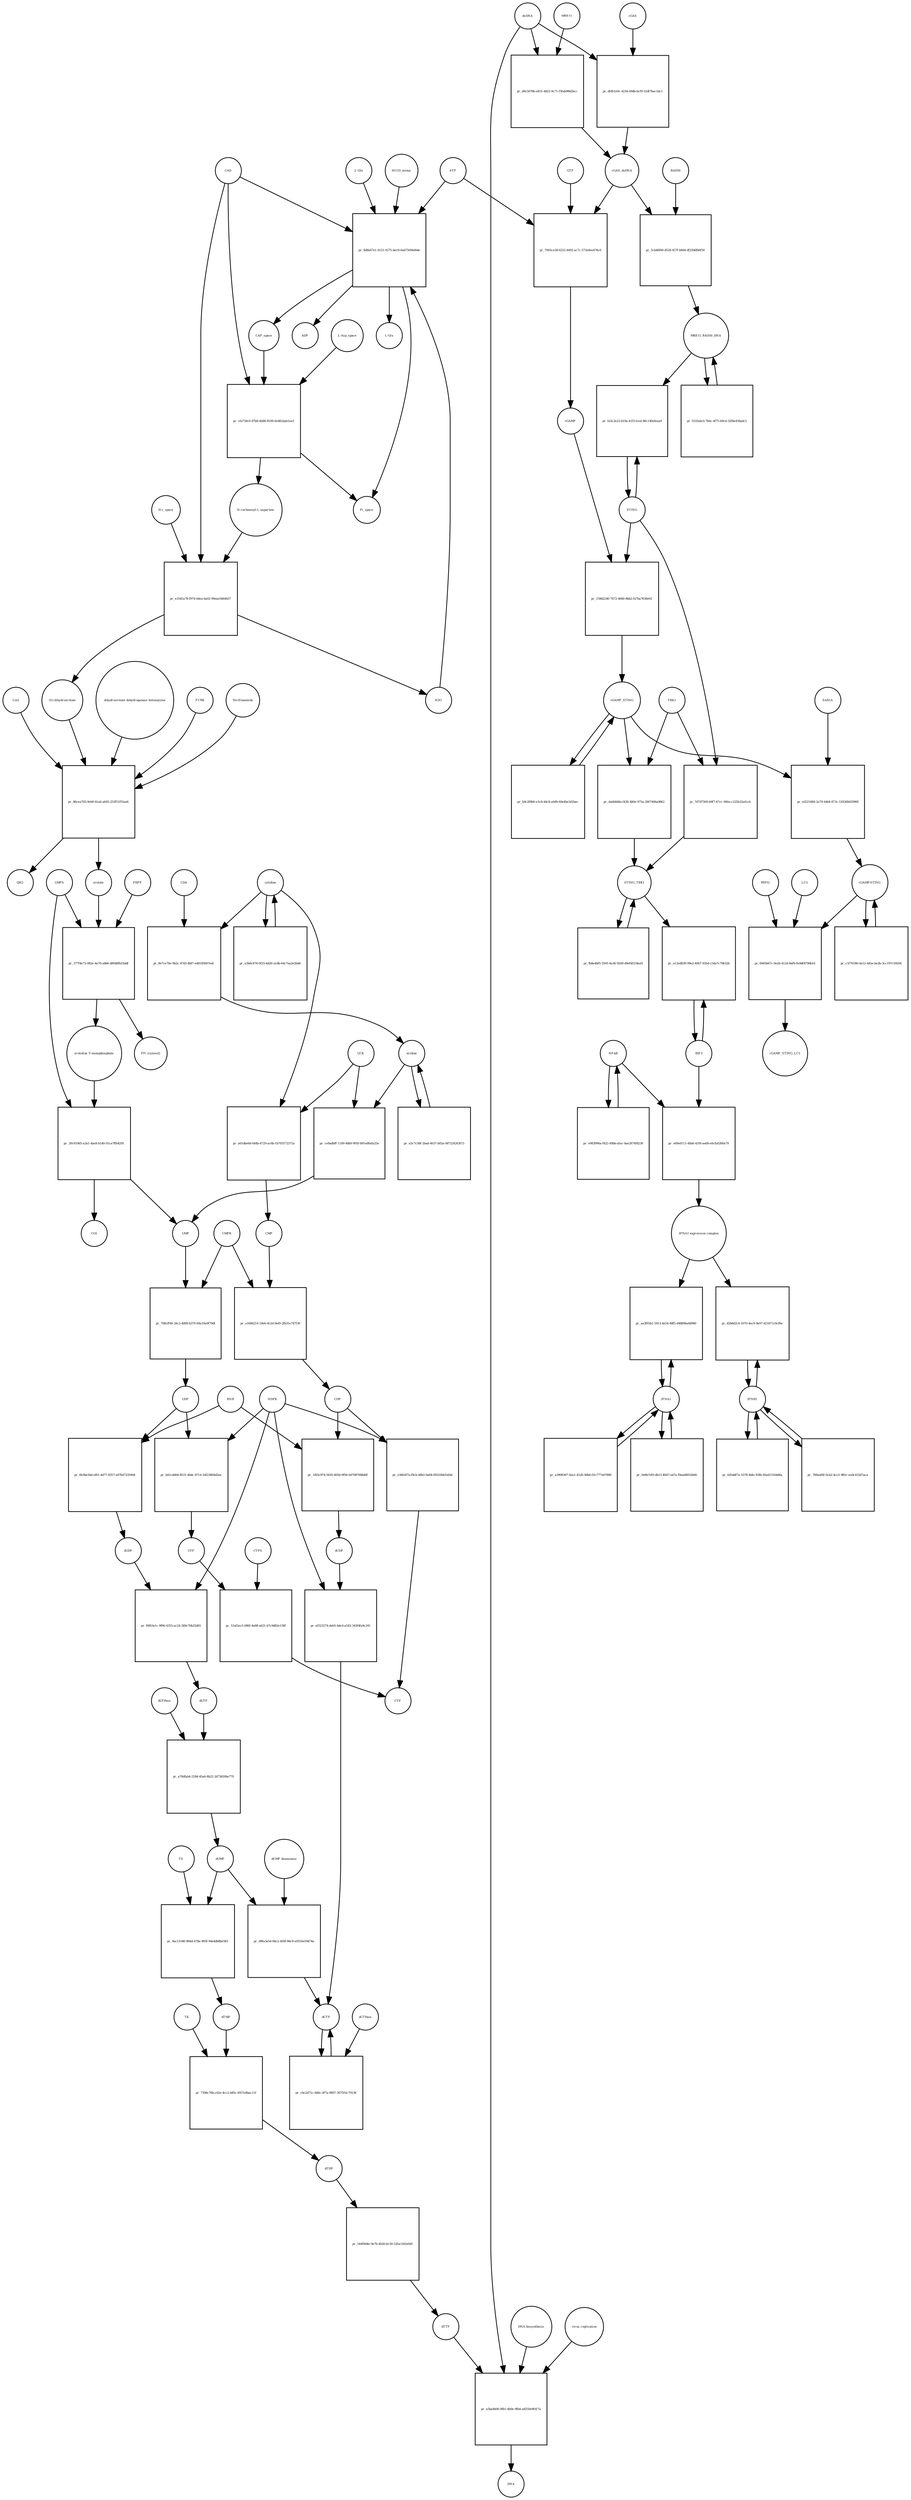 strict digraph  {
"L-Gln" [annotation="", bipartite=0, cls="simple chemical", fontsize=4, label="L-Gln", shape=circle];
"pr_8d8a67e1-6151-4575-bec9-0ab75694d0de" [annotation="", bipartite=1, cls=process, fontsize=4, label="pr_8d8a67e1-6151-4575-bec9-0ab75694d0de", shape=square];
CAP_space [annotation="", bipartite=0, cls="simple chemical", fontsize=4, label=CAP_space, shape=circle];
CAD [annotation="", bipartite=0, cls=macromolecule, fontsize=4, label=CAD, shape=circle];
HCO3_minus [annotation="", bipartite=0, cls="simple chemical", fontsize=4, label=HCO3_minus, shape=circle];
H2O [annotation="", bipartite=0, cls="simple chemical", fontsize=4, label=H2O, shape=circle];
ATP [annotation="", bipartite=0, cls="simple chemical", fontsize=4, label=ATP, shape=circle];
"L-Glu" [annotation="", bipartite=0, cls="simple chemical", fontsize=4, label="L-Glu", shape=circle];
ADP [annotation="", bipartite=0, cls="simple chemical", fontsize=4, label=ADP, shape=circle];
Pi_space [annotation="", bipartite=0, cls="simple chemical", fontsize=4, label=Pi_space, shape=circle];
cytidine [annotation="", bipartite=0, cls="simple chemical", fontsize=4, label=cytidine, shape=circle];
"pr_8e7ce76e-9b2c-47d3-8bf7-e48185607edc" [annotation="", bipartite=1, cls=process, fontsize=4, label="pr_8e7ce76e-9b2c-47d3-8bf7-e48185607edc", shape=square];
uridine [annotation="", bipartite=0, cls="simple chemical", fontsize=4, label=uridine, shape=circle];
CDA [annotation="", bipartite=0, cls=macromolecule, fontsize=4, label=CDA, shape=circle];
"pr_ce8adbff-1189-46b0-905f-b91ed0afa25e" [annotation="", bipartite=1, cls=process, fontsize=4, label="pr_ce8adbff-1189-46b0-905f-b91ed0afa25e", shape=square];
UMP [annotation="", bipartite=0, cls="simple chemical", fontsize=4, label=UMP, shape=circle];
UCK [annotation="", bipartite=0, cls=macromolecule, fontsize=4, label=UCK, shape=circle];
"pr_a61dbe6d-644b-4729-ac6b-1b703572372a" [annotation="", bipartite=1, cls=process, fontsize=4, label="pr_a61dbe6d-644b-4729-ac6b-1b703572372a", shape=square];
CMP [annotation="", bipartite=0, cls="simple chemical", fontsize=4, label=CMP, shape=circle];
"pr_a5c7c58f-2bad-4637-b02a-0d7224263f15" [annotation="", bipartite=1, cls=process, fontsize=4, label="pr_a5c7c58f-2bad-4637-b02a-0d7224263f15", shape=square];
"pr_a3b6c876-0f33-4d20-a1db-64c7aa2e5bdd" [annotation="", bipartite=1, cls=process, fontsize=4, label="pr_a3b6c876-0f33-4d20-a1db-64c7aa2e5bdd", shape=square];
"pr_768cff40-26c2-4809-b376-84a19a9f79df" [annotation="", bipartite=1, cls=process, fontsize=4, label="pr_768cff40-26c2-4809-b376-84a19a9f79df", shape=square];
UDP [annotation="", bipartite=0, cls="simple chemical", fontsize=4, label=UDP, shape=circle];
CMPK [annotation="", bipartite=0, cls=macromolecule, fontsize=4, label=CMPK, shape=circle];
"pr_e1684214-18e6-4c2d-9ef0-2fb31e747f30" [annotation="", bipartite=1, cls=process, fontsize=4, label="pr_e1684214-18e6-4c2d-9ef0-2fb31e747f30", shape=square];
CDP [annotation="", bipartite=0, cls="simple chemical", fontsize=4, label=CDP, shape=circle];
"pr_b41cdd0d-8531-4bdc-8714-54f23804d2ee" [annotation="", bipartite=1, cls=process, fontsize=4, label="pr_b41cdd0d-8531-4bdc-8714-54f23804d2ee", shape=square];
UTP [annotation="", bipartite=0, cls="simple chemical", fontsize=4, label=UTP, shape=circle];
NDPK [annotation="", bipartite=0, cls=macromolecule, fontsize=4, label=NDPK, shape=circle];
"pr_e36fe87a-f9cb-48b3-ba84-69216bb1bf44" [annotation="", bipartite=1, cls=process, fontsize=4, label="pr_e36fe87a-f9cb-48b3-ba84-69216bb1bf44", shape=square];
CTP [annotation="", bipartite=0, cls="simple chemical", fontsize=4, label=CTP, shape=circle];
"pr_51af2ec5-086f-4a88-a621-b7c9d82e138f" [annotation="", bipartite=1, cls=process, fontsize=4, label="pr_51af2ec5-086f-4a88-a621-b7c9d82e138f", shape=square];
CTPS [annotation="", bipartite=0, cls=macromolecule, fontsize=4, label=CTPS, shape=circle];
"pr_6b3be2bd-ef61-4d77-8357-a97647235904" [annotation="", bipartite=1, cls=process, fontsize=4, label="pr_6b3be2bd-ef61-4d77-8357-a97647235904", shape=square];
dUDP [annotation="", bipartite=0, cls="simple chemical", fontsize=4, label=dUDP, shape=circle];
RNR [annotation="", bipartite=0, cls=macromolecule, fontsize=4, label=RNR, shape=circle];
"pr_f6f63a1c-9f96-4355-ac24-389c70b25d65" [annotation="", bipartite=1, cls=process, fontsize=4, label="pr_f6f63a1c-9f96-4355-ac24-389c70b25d65", shape=square];
dUTP [annotation="", bipartite=0, cls="simple chemical", fontsize=4, label=dUTP, shape=circle];
dCDP [annotation="", bipartite=0, cls="simple chemical", fontsize=4, label=dCDP, shape=circle];
"pr_af323274-deb5-4dcd-a545-343f4fa9c241" [annotation="", bipartite=1, cls=process, fontsize=4, label="pr_af323274-deb5-4dcd-a545-343f4fa9c241", shape=square];
dCTP [annotation="", bipartite=0, cls="simple chemical", fontsize=4, label=dCTP, shape=circle];
"pr_1f65c974-5635-405b-9f94-0d7087008d0f" [annotation="", bipartite=1, cls=process, fontsize=4, label="pr_1f65c974-5635-405b-9f94-0d7087008d0f", shape=square];
"pr_a70dfab4-2184-45a6-8b22-2d73659be770" [annotation="", bipartite=1, cls=process, fontsize=4, label="pr_a70dfab4-2184-45a6-8b22-2d73659be770", shape=square];
dUMP [annotation="", bipartite=0, cls="simple chemical", fontsize=4, label=dUMP, shape=circle];
dUTPase [annotation="", bipartite=0, cls=macromolecule, fontsize=4, label=dUTPase, shape=circle];
"pr_cbc2d71c-0d6c-4f7a-9807-367502c79136" [annotation="", bipartite=1, cls=process, fontsize=4, label="pr_cbc2d71c-0d6c-4f7a-9807-367502c79136", shape=square];
dCTPase [annotation="", bipartite=0, cls=macromolecule, fontsize=4, label=dCTPase, shape=circle];
"pr_d9fa3a5d-0bc2-450f-86c9-e0555e59474a" [annotation="", bipartite=1, cls=process, fontsize=4, label="pr_d9fa3a5d-0bc2-450f-86c9-e0555e59474a", shape=square];
"dCMP deaminase" [annotation="", bipartite=0, cls=macromolecule, fontsize=4, label="dCMP deaminase", shape=circle];
"pr_9ac11040-894d-478a-995f-94e4db8be583" [annotation="", bipartite=1, cls=process, fontsize=4, label="pr_9ac11040-894d-478a-995f-94e4db8be583", shape=square];
dTMP [annotation="", bipartite=0, cls="simple chemical", fontsize=4, label=dTMP, shape=circle];
TS [annotation="", bipartite=0, cls=macromolecule, fontsize=4, label=TS, shape=circle];
"pr_7396c76b-c62e-4cc2-b85c-f057e8bac11f" [annotation="", bipartite=1, cls=process, fontsize=4, label="pr_7396c76b-c62e-4cc2-b85c-f057e8bac11f", shape=square];
dTDP [annotation="", bipartite=0, cls="simple chemical", fontsize=4, label=dTDP, shape=circle];
TK [annotation="", bipartite=0, cls=macromolecule, fontsize=4, label=TK, shape=circle];
"pr_544f9d4e-9e7b-4b50-bc50-52fac545e0d5" [annotation="", bipartite=1, cls=process, fontsize=4, label="pr_544f9d4e-9e7b-4b50-bc50-52fac545e0d5", shape=square];
dTTP [annotation="", bipartite=0, cls="simple chemical", fontsize=4, label=dTTP, shape=circle];
dsDNA [annotation="", bipartite=0, cls="simple chemical", fontsize=4, label=dsDNA, shape=circle];
"pr_dfd51e0c-423d-49db-bcf9-51df7bac1dc1" [annotation="", bipartite=1, cls=process, fontsize=4, label="pr_dfd51e0c-423d-49db-bcf9-51df7bac1dc1", shape=square];
cGAS [annotation="", bipartite=0, cls=macromolecule, fontsize=4, label=cGAS, shape=circle];
cGAS_dsDNA [annotation="", bipartite=0, cls=complex, fontsize=4, label=cGAS_dsDNA, shape=circle];
"pr_7065ce38-6232-4492-ac7c-573e0ee476c6" [annotation="", bipartite=1, cls=process, fontsize=4, label="pr_7065ce38-6232-4492-ac7c-573e0ee476c6", shape=square];
GTP [annotation="", bipartite=0, cls="simple chemical", fontsize=4, label=GTP, shape=circle];
cGAMP [annotation="", bipartite=0, cls="simple chemical", fontsize=4, label=cGAMP, shape=circle];
"pr_158d2240-7472-4660-8bb2-fa7ba7638e02" [annotation="", bipartite=1, cls=process, fontsize=4, label="pr_158d2240-7472-4660-8bb2-fa7ba7638e02", shape=square];
STING [annotation="", bipartite=0, cls="macromolecule multimer", fontsize=4, label=STING, shape=circle];
cGAMP_STING [annotation="", bipartite=0, cls=complex, fontsize=4, label=cGAMP_STING, shape=circle];
TBK1 [annotation="", bipartite=0, cls=macromolecule, fontsize=4, label=TBK1, shape=circle];
"pr_da6b8d4a-f430-480e-975a-2907406a9862" [annotation="", bipartite=1, cls=process, fontsize=4, label="pr_da6b8d4a-f430-480e-975a-2907406a9862", shape=square];
STING_TBK1 [annotation="", bipartite=0, cls=complex, fontsize=4, label=STING_TBK1, shape=circle];
"pr_b9c2f866-e3c6-44c8-a0d9-60e4be3d1bac" [annotation="", bipartite=1, cls=process, fontsize=4, label="pr_b9c2f866-e3c6-44c8-a0d9-60e4be3d1bac", shape=square];
"pr_fb8e4bf5-5505-4a36-9200-d9ef4f234ed3" [annotation="", bipartite=1, cls=process, fontsize=4, label="pr_fb8e4bf5-5505-4a36-9200-d9ef4f234ed3", shape=square];
"NF-kB" [annotation="", bipartite=0, cls=complex, fontsize=4, label="NF-kB", shape=circle];
"pr_e983996a-f422-49bb-afac-4ae2674f8236" [annotation="", bipartite=1, cls=process, fontsize=4, label="pr_e983996a-f422-49bb-afac-4ae2674f8236", shape=square];
IFNA1 [annotation="", bipartite=0, cls="nucleic acid feature", fontsize=4, label=IFNA1, shape=circle];
"pr_0e8b7ef0-db13-40d7-a47a-f9aa08052b66" [annotation="", bipartite=1, cls=process, fontsize=4, label="pr_0e8b7ef0-db13-40d7-a47a-f9aa08052b66", shape=square];
IFNB1 [annotation="", bipartite=0, cls="nucleic acid feature", fontsize=4, label=IFNB1, shape=circle];
"pr_788aaf6f-0cb2-4cc5-985c-ea9c432d7aca" [annotation="", bipartite=1, cls=process, fontsize=4, label="pr_788aaf6f-0cb2-4cc5-985c-ea9c432d7aca", shape=square];
"pr_a3908367-42a1-41d5-9db0-01c777a07889" [annotation="", bipartite=1, cls=process, fontsize=4, label="pr_a3908367-42a1-41d5-9db0-01c777a07889", shape=square];
"pr_645ddf7a-5378-4bfe-93fb-92ed13164d6a" [annotation="", bipartite=1, cls=process, fontsize=4, label="pr_645ddf7a-5378-4bfe-93fb-92ed13164d6a", shape=square];
"pr_d2b8d2c4-1070-4ec9-9e97-d21871c0cf6e" [annotation="", bipartite=1, cls=process, fontsize=4, label="pr_d2b8d2c4-1070-4ec9-9e97-d21871c0cf6e", shape=square];
"IFNA1 expression complex" [annotation="", bipartite=0, cls=complex, fontsize=4, label="IFNA1 expression complex", shape=circle];
"cGAMP-STING" [annotation="", bipartite=0, cls=complex, fontsize=4, label="cGAMP-STING", shape=circle];
"pr_c1f76186-4a12-445e-be2b-3cc197c59204" [annotation="", bipartite=1, cls=process, fontsize=4, label="pr_c1f76186-4a12-445e-be2b-3cc197c59204", shape=square];
"pr_d0c5676b-e831-4822-9c71-f3fab9862bcc" [annotation="", bipartite=1, cls=process, fontsize=4, label="pr_d0c5676b-e831-4822-9c71-f3fab9862bcc", shape=square];
MRE11 [annotation="", bipartite=0, cls="macromolecule multimer", fontsize=4, label=MRE11, shape=circle];
RAD50 [annotation="", bipartite=0, cls="macromolecule multimer", fontsize=4, label=RAD50, shape=circle];
"pr_5cb46f60-d528-457f-b8d4-df25b6fb0f50" [annotation="", bipartite=1, cls=process, fontsize=4, label="pr_5cb46f60-d528-457f-b8d4-df25b6fb0f50", shape=square];
MRE11_RAD50_DNA [annotation="", bipartite=0, cls=complex, fontsize=4, label=MRE11_RAD50_DNA, shape=circle];
IRF3 [annotation="", bipartite=0, cls="macromolecule multimer", fontsize=4, label=IRF3, shape=circle];
"pr_a12ed839-99e2-40b7-935d-c54a7c70b32b" [annotation="", bipartite=1, cls=process, fontsize=4, label="pr_a12ed839-99e2-40b7-935d-c54a7c70b32b", shape=square];
"pr_e0221684-2e79-4464-873c-51836b020900" [annotation="", bipartite=1, cls=process, fontsize=4, label="pr_e0221684-2e79-4464-873c-51836b020900", shape=square];
SAR1A [annotation="", bipartite=0, cls=macromolecule, fontsize=4, label=SAR1A, shape=circle];
"pr_6065b67c-0e2b-412d-8af6-0e9df4790b1d" [annotation="", bipartite=1, cls=process, fontsize=4, label="pr_6065b67c-0e2b-412d-8af6-0e9df4790b1d", shape=square];
LC3 [annotation="", bipartite=0, cls=macromolecule, fontsize=4, label=LC3, shape=circle];
cGAMP_STING_LC3 [annotation="", bipartite=0, cls=complex, fontsize=4, label=cGAMP_STING_LC3, shape=circle];
WIPI2 [annotation="", bipartite=0, cls=macromolecule, fontsize=4, label=WIPI2, shape=circle];
"pr_fa5c3e23-b19a-41f3-b1af-86c140efeaa9" [annotation="", bipartite=1, cls=process, fontsize=4, label="pr_fa5c3e23-b19a-41f3-b1af-86c140efeaa9", shape=square];
"pr_7d7d7569-b9f7-47cc-946a-c225b32a41cb" [annotation="", bipartite=1, cls=process, fontsize=4, label="pr_7d7d7569-b9f7-47cc-946a-c225b32a41cb", shape=square];
"pr_031fabc0-7b0c-4f75-b9cd-32fbe456adc5" [annotation="", bipartite=1, cls=process, fontsize=4, label="pr_031fabc0-7b0c-4f75-b9cd-32fbe456adc5", shape=square];
"pr_cfa758c6-87b8-4b88-8109-0e482dab1ee3" [annotation="", bipartite=1, cls=process, fontsize=4, label="pr_cfa758c6-87b8-4b88-8109-0e482dab1ee3", shape=square];
"N-carbamoyl-L-aspartate" [annotation="", bipartite=0, cls="simple chemical", fontsize=4, label="N-carbamoyl-L-aspartate", shape=circle];
"L-Asp_space" [annotation="", bipartite=0, cls="simple chemical", fontsize=4, label="L-Asp_space", shape=circle];
"pr_e3341a78-f974-44ea-ba02-99eae5664b57" [annotation="", bipartite=1, cls=process, fontsize=4, label="pr_e3341a78-f974-44ea-ba02-99eae5664b57", shape=square];
"(S)-dihydroorotate" [annotation="", bipartite=0, cls="simple chemical", fontsize=4, label="(S)-dihydroorotate", shape=circle];
"H+_space" [annotation="", bipartite=0, cls="simple chemical", fontsize=4, label="H+_space", shape=circle];
"pr_86cea765-9eb9-41ab-ab93-253f51f55ae6" [annotation="", bipartite=1, cls=process, fontsize=4, label="pr_86cea765-9eb9-41ab-ab93-253f51f55ae6", shape=square];
orotate [annotation="", bipartite=0, cls="simple chemical", fontsize=4, label=orotate, shape=circle];
"dihydroorotate dehydrogenase holoenzyme" [annotation="", bipartite=0, cls="simple chemical", fontsize=4, label="dihydroorotate dehydrogenase holoenzyme", shape=circle];
P1788 [annotation="", bipartite=0, cls="simple chemical", fontsize=4, label=P1788, shape=circle];
Teriflunomide [annotation="", bipartite=0, cls="simple chemical", fontsize=4, label=Teriflunomide, shape=circle];
CoQ [annotation="", bipartite=0, cls="simple chemical", fontsize=4, label=CoQ, shape=circle];
QH2 [annotation="", bipartite=0, cls="simple chemical", fontsize=4, label=QH2, shape=circle];
"pr_377f4e72-082e-4a70-a8b6-d8048fb33ddf" [annotation="", bipartite=1, cls=process, fontsize=4, label="pr_377f4e72-082e-4a70-a8b6-d8048fb33ddf", shape=square];
"orotidine 5'-monophosphate" [annotation="", bipartite=0, cls="simple chemical", fontsize=4, label="orotidine 5'-monophosphate", shape=circle];
UMPS [annotation="", bipartite=0, cls="macromolecule multimer", fontsize=4, label=UMPS, shape=circle];
PRPP [annotation="", bipartite=0, cls="simple chemical", fontsize=4, label=PRPP, shape=circle];
"PPi [cytosol]" [annotation="", bipartite=0, cls="simple chemical", fontsize=4, label="PPi [cytosol]", shape=circle];
"pr_20c619d5-a3a1-4ae8-b140-01ca7ffb4291" [annotation="", bipartite=1, cls=process, fontsize=4, label="pr_20c619d5-a3a1-4ae8-b140-01ca7ffb4291", shape=square];
CO2 [annotation="", bipartite=0, cls="simple chemical", fontsize=4, label=CO2, shape=circle];
"pr_a5ba4b06-9fb1-4b0e-9fb4-a8250e9fd17a" [annotation="", bipartite=1, cls=process, fontsize=4, label="pr_a5ba4b06-9fb1-4b0e-9fb4-a8250e9fd17a", shape=square];
DNA [annotation="", bipartite=0, cls="nucleic acid feature", fontsize=4, label=DNA, shape=circle];
"DNA biosynthesis" [annotation="urn_miriam_obo.go_GO%3A0071897", bipartite=0, cls=phenotype, fontsize=4, label="DNA biosynthesis", shape=circle];
"virus replication" [annotation="", bipartite=0, cls=phenotype, fontsize=4, label="virus replication", shape=circle];
"pr_aa3f65b1-5913-4a54-88f5-d4889ba4d960" [annotation="", bipartite=1, cls=process, fontsize=4, label="pr_aa3f65b1-5913-4a54-88f5-d4889ba4d960", shape=square];
"pr_e69e0111-48a6-41f8-ae68-e0cfa0260a79" [annotation="", bipartite=1, cls=process, fontsize=4, label="pr_e69e0111-48a6-41f8-ae68-e0cfa0260a79", shape=square];
"L-Gln" -> "pr_8d8a67e1-6151-4575-bec9-0ab75694d0de"  [annotation="", interaction_type=consumption];
"pr_8d8a67e1-6151-4575-bec9-0ab75694d0de" -> CAP_space  [annotation="", interaction_type=production];
"pr_8d8a67e1-6151-4575-bec9-0ab75694d0de" -> "L-Glu"  [annotation="", interaction_type=production];
"pr_8d8a67e1-6151-4575-bec9-0ab75694d0de" -> ADP  [annotation="", interaction_type=production];
"pr_8d8a67e1-6151-4575-bec9-0ab75694d0de" -> Pi_space  [annotation="", interaction_type=production];
CAP_space -> "pr_cfa758c6-87b8-4b88-8109-0e482dab1ee3"  [annotation="", interaction_type=consumption];
CAD -> "pr_8d8a67e1-6151-4575-bec9-0ab75694d0de"  [annotation=urn_miriam_reactome_REACT_1698, interaction_type=catalysis];
CAD -> "pr_cfa758c6-87b8-4b88-8109-0e482dab1ee3"  [annotation=urn_miriam_reactome_REACT_1698, interaction_type=catalysis];
CAD -> "pr_e3341a78-f974-44ea-ba02-99eae5664b57"  [annotation=urn_miriam_reactome_REACT_1698, interaction_type=catalysis];
HCO3_minus -> "pr_8d8a67e1-6151-4575-bec9-0ab75694d0de"  [annotation="", interaction_type=consumption];
H2O -> "pr_8d8a67e1-6151-4575-bec9-0ab75694d0de"  [annotation="", interaction_type=consumption];
ATP -> "pr_8d8a67e1-6151-4575-bec9-0ab75694d0de"  [annotation="", interaction_type=consumption];
ATP -> "pr_7065ce38-6232-4492-ac7c-573e0ee476c6"  [annotation="", interaction_type=consumption];
cytidine -> "pr_8e7ce76e-9b2c-47d3-8bf7-e48185607edc"  [annotation="", interaction_type=consumption];
cytidine -> "pr_a61dbe6d-644b-4729-ac6b-1b703572372a"  [annotation="", interaction_type=consumption];
cytidine -> "pr_a3b6c876-0f33-4d20-a1db-64c7aa2e5bdd"  [annotation="", interaction_type=consumption];
"pr_8e7ce76e-9b2c-47d3-8bf7-e48185607edc" -> uridine  [annotation="", interaction_type=production];
uridine -> "pr_ce8adbff-1189-46b0-905f-b91ed0afa25e"  [annotation="", interaction_type=consumption];
uridine -> "pr_a5c7c58f-2bad-4637-b02a-0d7224263f15"  [annotation="", interaction_type=consumption];
CDA -> "pr_8e7ce76e-9b2c-47d3-8bf7-e48185607edc"  [annotation="", interaction_type=catalysis];
"pr_ce8adbff-1189-46b0-905f-b91ed0afa25e" -> UMP  [annotation="", interaction_type=production];
UMP -> "pr_768cff40-26c2-4809-b376-84a19a9f79df"  [annotation="", interaction_type=consumption];
UCK -> "pr_ce8adbff-1189-46b0-905f-b91ed0afa25e"  [annotation="", interaction_type=catalysis];
UCK -> "pr_a61dbe6d-644b-4729-ac6b-1b703572372a"  [annotation="", interaction_type=catalysis];
"pr_a61dbe6d-644b-4729-ac6b-1b703572372a" -> CMP  [annotation="", interaction_type=production];
CMP -> "pr_e1684214-18e6-4c2d-9ef0-2fb31e747f30"  [annotation="", interaction_type=consumption];
"pr_a5c7c58f-2bad-4637-b02a-0d7224263f15" -> uridine  [annotation="", interaction_type=production];
"pr_a3b6c876-0f33-4d20-a1db-64c7aa2e5bdd" -> cytidine  [annotation="", interaction_type=production];
"pr_768cff40-26c2-4809-b376-84a19a9f79df" -> UDP  [annotation="", interaction_type=production];
UDP -> "pr_b41cdd0d-8531-4bdc-8714-54f23804d2ee"  [annotation="", interaction_type=consumption];
UDP -> "pr_6b3be2bd-ef61-4d77-8357-a97647235904"  [annotation="", interaction_type=consumption];
CMPK -> "pr_768cff40-26c2-4809-b376-84a19a9f79df"  [annotation="", interaction_type=catalysis];
CMPK -> "pr_e1684214-18e6-4c2d-9ef0-2fb31e747f30"  [annotation="", interaction_type=catalysis];
"pr_e1684214-18e6-4c2d-9ef0-2fb31e747f30" -> CDP  [annotation="", interaction_type=production];
CDP -> "pr_e36fe87a-f9cb-48b3-ba84-69216bb1bf44"  [annotation="", interaction_type=consumption];
CDP -> "pr_1f65c974-5635-405b-9f94-0d7087008d0f"  [annotation="", interaction_type=consumption];
"pr_b41cdd0d-8531-4bdc-8714-54f23804d2ee" -> UTP  [annotation="", interaction_type=production];
UTP -> "pr_51af2ec5-086f-4a88-a621-b7c9d82e138f"  [annotation="", interaction_type=consumption];
NDPK -> "pr_b41cdd0d-8531-4bdc-8714-54f23804d2ee"  [annotation="", interaction_type=catalysis];
NDPK -> "pr_e36fe87a-f9cb-48b3-ba84-69216bb1bf44"  [annotation="", interaction_type=catalysis];
NDPK -> "pr_f6f63a1c-9f96-4355-ac24-389c70b25d65"  [annotation="", interaction_type=catalysis];
NDPK -> "pr_af323274-deb5-4dcd-a545-343f4fa9c241"  [annotation="", interaction_type=catalysis];
"pr_e36fe87a-f9cb-48b3-ba84-69216bb1bf44" -> CTP  [annotation="", interaction_type=production];
"pr_51af2ec5-086f-4a88-a621-b7c9d82e138f" -> CTP  [annotation="", interaction_type=production];
CTPS -> "pr_51af2ec5-086f-4a88-a621-b7c9d82e138f"  [annotation="", interaction_type=catalysis];
"pr_6b3be2bd-ef61-4d77-8357-a97647235904" -> dUDP  [annotation="", interaction_type=production];
dUDP -> "pr_f6f63a1c-9f96-4355-ac24-389c70b25d65"  [annotation="", interaction_type=consumption];
RNR -> "pr_6b3be2bd-ef61-4d77-8357-a97647235904"  [annotation="", interaction_type=catalysis];
RNR -> "pr_1f65c974-5635-405b-9f94-0d7087008d0f"  [annotation="", interaction_type=catalysis];
"pr_f6f63a1c-9f96-4355-ac24-389c70b25d65" -> dUTP  [annotation="", interaction_type=production];
dUTP -> "pr_a70dfab4-2184-45a6-8b22-2d73659be770"  [annotation="", interaction_type=consumption];
dCDP -> "pr_af323274-deb5-4dcd-a545-343f4fa9c241"  [annotation="", interaction_type=consumption];
"pr_af323274-deb5-4dcd-a545-343f4fa9c241" -> dCTP  [annotation="", interaction_type=production];
dCTP -> "pr_cbc2d71c-0d6c-4f7a-9807-367502c79136"  [annotation="", interaction_type=consumption];
"pr_1f65c974-5635-405b-9f94-0d7087008d0f" -> dCDP  [annotation="", interaction_type=production];
"pr_a70dfab4-2184-45a6-8b22-2d73659be770" -> dUMP  [annotation="", interaction_type=production];
dUMP -> "pr_d9fa3a5d-0bc2-450f-86c9-e0555e59474a"  [annotation="", interaction_type=consumption];
dUMP -> "pr_9ac11040-894d-478a-995f-94e4db8be583"  [annotation="", interaction_type=consumption];
dUTPase -> "pr_a70dfab4-2184-45a6-8b22-2d73659be770"  [annotation="", interaction_type=catalysis];
"pr_cbc2d71c-0d6c-4f7a-9807-367502c79136" -> dCTP  [annotation="", interaction_type=production];
dCTPase -> "pr_cbc2d71c-0d6c-4f7a-9807-367502c79136"  [annotation="", interaction_type=catalysis];
"pr_d9fa3a5d-0bc2-450f-86c9-e0555e59474a" -> dCTP  [annotation="", interaction_type=production];
"dCMP deaminase" -> "pr_d9fa3a5d-0bc2-450f-86c9-e0555e59474a"  [annotation="", interaction_type=catalysis];
"pr_9ac11040-894d-478a-995f-94e4db8be583" -> dTMP  [annotation="", interaction_type=production];
dTMP -> "pr_7396c76b-c62e-4cc2-b85c-f057e8bac11f"  [annotation="", interaction_type=consumption];
TS -> "pr_9ac11040-894d-478a-995f-94e4db8be583"  [annotation="", interaction_type=catalysis];
"pr_7396c76b-c62e-4cc2-b85c-f057e8bac11f" -> dTDP  [annotation="", interaction_type=production];
dTDP -> "pr_544f9d4e-9e7b-4b50-bc50-52fac545e0d5"  [annotation="", interaction_type=consumption];
TK -> "pr_7396c76b-c62e-4cc2-b85c-f057e8bac11f"  [annotation="", interaction_type=catalysis];
"pr_544f9d4e-9e7b-4b50-bc50-52fac545e0d5" -> dTTP  [annotation="", interaction_type=production];
dTTP -> "pr_a5ba4b06-9fb1-4b0e-9fb4-a8250e9fd17a"  [annotation="", interaction_type=consumption];
dsDNA -> "pr_dfd51e0c-423d-49db-bcf9-51df7bac1dc1"  [annotation="", interaction_type=consumption];
dsDNA -> "pr_d0c5676b-e831-4822-9c71-f3fab9862bcc"  [annotation="", interaction_type=consumption];
dsDNA -> "pr_a5ba4b06-9fb1-4b0e-9fb4-a8250e9fd17a"  [annotation="", interaction_type=consumption];
"pr_dfd51e0c-423d-49db-bcf9-51df7bac1dc1" -> cGAS_dsDNA  [annotation="", interaction_type=production];
cGAS -> "pr_dfd51e0c-423d-49db-bcf9-51df7bac1dc1"  [annotation="", interaction_type=consumption];
cGAS_dsDNA -> "pr_7065ce38-6232-4492-ac7c-573e0ee476c6"  [annotation="", interaction_type=catalysis];
cGAS_dsDNA -> "pr_5cb46f60-d528-457f-b8d4-df25b6fb0f50"  [annotation="", interaction_type=consumption];
"pr_7065ce38-6232-4492-ac7c-573e0ee476c6" -> cGAMP  [annotation="", interaction_type=production];
GTP -> "pr_7065ce38-6232-4492-ac7c-573e0ee476c6"  [annotation="", interaction_type=consumption];
cGAMP -> "pr_158d2240-7472-4660-8bb2-fa7ba7638e02"  [annotation="", interaction_type=consumption];
"pr_158d2240-7472-4660-8bb2-fa7ba7638e02" -> cGAMP_STING  [annotation="", interaction_type=production];
STING -> "pr_158d2240-7472-4660-8bb2-fa7ba7638e02"  [annotation="", interaction_type=consumption];
STING -> "pr_fa5c3e23-b19a-41f3-b1af-86c140efeaa9"  [annotation="", interaction_type=consumption];
STING -> "pr_7d7d7569-b9f7-47cc-946a-c225b32a41cb"  [annotation="", interaction_type=consumption];
cGAMP_STING -> "pr_da6b8d4a-f430-480e-975a-2907406a9862"  [annotation="", interaction_type=consumption];
cGAMP_STING -> "pr_b9c2f866-e3c6-44c8-a0d9-60e4be3d1bac"  [annotation="", interaction_type=consumption];
cGAMP_STING -> "pr_e0221684-2e79-4464-873c-51836b020900"  [annotation="", interaction_type=consumption];
TBK1 -> "pr_da6b8d4a-f430-480e-975a-2907406a9862"  [annotation="", interaction_type=consumption];
TBK1 -> "pr_7d7d7569-b9f7-47cc-946a-c225b32a41cb"  [annotation="", interaction_type=consumption];
"pr_da6b8d4a-f430-480e-975a-2907406a9862" -> STING_TBK1  [annotation="", interaction_type=production];
STING_TBK1 -> "pr_fb8e4bf5-5505-4a36-9200-d9ef4f234ed3"  [annotation="", interaction_type=consumption];
STING_TBK1 -> "pr_a12ed839-99e2-40b7-935d-c54a7c70b32b"  [annotation="", interaction_type=catalysis];
"pr_b9c2f866-e3c6-44c8-a0d9-60e4be3d1bac" -> cGAMP_STING  [annotation="", interaction_type=production];
"pr_fb8e4bf5-5505-4a36-9200-d9ef4f234ed3" -> STING_TBK1  [annotation="", interaction_type=production];
"NF-kB" -> "pr_e983996a-f422-49bb-afac-4ae2674f8236"  [annotation="", interaction_type=consumption];
"NF-kB" -> "pr_e69e0111-48a6-41f8-ae68-e0cfa0260a79"  [annotation="", interaction_type=consumption];
"pr_e983996a-f422-49bb-afac-4ae2674f8236" -> "NF-kB"  [annotation="", interaction_type=production];
IFNA1 -> "pr_0e8b7ef0-db13-40d7-a47a-f9aa08052b66"  [annotation="", interaction_type=consumption];
IFNA1 -> "pr_a3908367-42a1-41d5-9db0-01c777a07889"  [annotation="", interaction_type=consumption];
IFNA1 -> "pr_aa3f65b1-5913-4a54-88f5-d4889ba4d960"  [annotation="", interaction_type=consumption];
"pr_0e8b7ef0-db13-40d7-a47a-f9aa08052b66" -> IFNA1  [annotation="", interaction_type=production];
IFNB1 -> "pr_788aaf6f-0cb2-4cc5-985c-ea9c432d7aca"  [annotation="", interaction_type=consumption];
IFNB1 -> "pr_645ddf7a-5378-4bfe-93fb-92ed13164d6a"  [annotation="", interaction_type=consumption];
IFNB1 -> "pr_d2b8d2c4-1070-4ec9-9e97-d21871c0cf6e"  [annotation="", interaction_type=consumption];
"pr_788aaf6f-0cb2-4cc5-985c-ea9c432d7aca" -> IFNB1  [annotation="", interaction_type=production];
"pr_a3908367-42a1-41d5-9db0-01c777a07889" -> IFNA1  [annotation="", interaction_type=production];
"pr_645ddf7a-5378-4bfe-93fb-92ed13164d6a" -> IFNB1  [annotation="", interaction_type=production];
"pr_d2b8d2c4-1070-4ec9-9e97-d21871c0cf6e" -> IFNB1  [annotation="", interaction_type=production];
"IFNA1 expression complex" -> "pr_d2b8d2c4-1070-4ec9-9e97-d21871c0cf6e"  [annotation="", interaction_type=stimulation];
"IFNA1 expression complex" -> "pr_aa3f65b1-5913-4a54-88f5-d4889ba4d960"  [annotation="", interaction_type=stimulation];
"cGAMP-STING" -> "pr_c1f76186-4a12-445e-be2b-3cc197c59204"  [annotation="", interaction_type=consumption];
"cGAMP-STING" -> "pr_6065b67c-0e2b-412d-8af6-0e9df4790b1d"  [annotation="", interaction_type=consumption];
"pr_c1f76186-4a12-445e-be2b-3cc197c59204" -> "cGAMP-STING"  [annotation="", interaction_type=production];
"pr_d0c5676b-e831-4822-9c71-f3fab9862bcc" -> cGAS_dsDNA  [annotation="", interaction_type=production];
MRE11 -> "pr_d0c5676b-e831-4822-9c71-f3fab9862bcc"  [annotation="", interaction_type=consumption];
RAD50 -> "pr_5cb46f60-d528-457f-b8d4-df25b6fb0f50"  [annotation="", interaction_type=consumption];
"pr_5cb46f60-d528-457f-b8d4-df25b6fb0f50" -> MRE11_RAD50_DNA  [annotation="", interaction_type=production];
MRE11_RAD50_DNA -> "pr_fa5c3e23-b19a-41f3-b1af-86c140efeaa9"  [annotation="", interaction_type=catalysis];
MRE11_RAD50_DNA -> "pr_031fabc0-7b0c-4f75-b9cd-32fbe456adc5"  [annotation="", interaction_type=consumption];
IRF3 -> "pr_a12ed839-99e2-40b7-935d-c54a7c70b32b"  [annotation="", interaction_type=consumption];
IRF3 -> "pr_e69e0111-48a6-41f8-ae68-e0cfa0260a79"  [annotation="", interaction_type=consumption];
"pr_a12ed839-99e2-40b7-935d-c54a7c70b32b" -> IRF3  [annotation="", interaction_type=production];
"pr_e0221684-2e79-4464-873c-51836b020900" -> "cGAMP-STING"  [annotation="", interaction_type=production];
SAR1A -> "pr_e0221684-2e79-4464-873c-51836b020900"  [annotation="", interaction_type=catalysis];
"pr_6065b67c-0e2b-412d-8af6-0e9df4790b1d" -> cGAMP_STING_LC3  [annotation="", interaction_type=production];
LC3 -> "pr_6065b67c-0e2b-412d-8af6-0e9df4790b1d"  [annotation="", interaction_type=consumption];
WIPI2 -> "pr_6065b67c-0e2b-412d-8af6-0e9df4790b1d"  [annotation="", interaction_type=catalysis];
"pr_fa5c3e23-b19a-41f3-b1af-86c140efeaa9" -> STING  [annotation="", interaction_type=production];
"pr_7d7d7569-b9f7-47cc-946a-c225b32a41cb" -> STING_TBK1  [annotation="", interaction_type=production];
"pr_031fabc0-7b0c-4f75-b9cd-32fbe456adc5" -> MRE11_RAD50_DNA  [annotation="", interaction_type=production];
"pr_cfa758c6-87b8-4b88-8109-0e482dab1ee3" -> "N-carbamoyl-L-aspartate"  [annotation="", interaction_type=production];
"pr_cfa758c6-87b8-4b88-8109-0e482dab1ee3" -> Pi_space  [annotation="", interaction_type=production];
"N-carbamoyl-L-aspartate" -> "pr_e3341a78-f974-44ea-ba02-99eae5664b57"  [annotation="", interaction_type=consumption];
"L-Asp_space" -> "pr_cfa758c6-87b8-4b88-8109-0e482dab1ee3"  [annotation="", interaction_type=consumption];
"pr_e3341a78-f974-44ea-ba02-99eae5664b57" -> "(S)-dihydroorotate"  [annotation="", interaction_type=production];
"pr_e3341a78-f974-44ea-ba02-99eae5664b57" -> H2O  [annotation="", interaction_type=production];
"(S)-dihydroorotate" -> "pr_86cea765-9eb9-41ab-ab93-253f51f55ae6"  [annotation="", interaction_type=consumption];
"H+_space" -> "pr_e3341a78-f974-44ea-ba02-99eae5664b57"  [annotation="", interaction_type=consumption];
"pr_86cea765-9eb9-41ab-ab93-253f51f55ae6" -> orotate  [annotation="", interaction_type=production];
"pr_86cea765-9eb9-41ab-ab93-253f51f55ae6" -> QH2  [annotation="", interaction_type=production];
orotate -> "pr_377f4e72-082e-4a70-a8b6-d8048fb33ddf"  [annotation="", interaction_type=consumption];
"dihydroorotate dehydrogenase holoenzyme" -> "pr_86cea765-9eb9-41ab-ab93-253f51f55ae6"  [annotation=urn_miriam_reactome_REACT_1698, interaction_type=catalysis];
P1788 -> "pr_86cea765-9eb9-41ab-ab93-253f51f55ae6"  [annotation=urn_miriam_reactome_REACT_1698, interaction_type=inhibition];
Teriflunomide -> "pr_86cea765-9eb9-41ab-ab93-253f51f55ae6"  [annotation=urn_miriam_reactome_REACT_1698, interaction_type=inhibition];
CoQ -> "pr_86cea765-9eb9-41ab-ab93-253f51f55ae6"  [annotation="", interaction_type=consumption];
"pr_377f4e72-082e-4a70-a8b6-d8048fb33ddf" -> "orotidine 5'-monophosphate"  [annotation="", interaction_type=production];
"pr_377f4e72-082e-4a70-a8b6-d8048fb33ddf" -> "PPi [cytosol]"  [annotation="", interaction_type=production];
"orotidine 5'-monophosphate" -> "pr_20c619d5-a3a1-4ae8-b140-01ca7ffb4291"  [annotation="", interaction_type=consumption];
UMPS -> "pr_377f4e72-082e-4a70-a8b6-d8048fb33ddf"  [annotation=urn_miriam_reactome_REACT_1698, interaction_type=catalysis];
UMPS -> "pr_20c619d5-a3a1-4ae8-b140-01ca7ffb4291"  [annotation=urn_miriam_reactome_REACT_1698, interaction_type=catalysis];
PRPP -> "pr_377f4e72-082e-4a70-a8b6-d8048fb33ddf"  [annotation="", interaction_type=consumption];
"pr_20c619d5-a3a1-4ae8-b140-01ca7ffb4291" -> UMP  [annotation="", interaction_type=production];
"pr_20c619d5-a3a1-4ae8-b140-01ca7ffb4291" -> CO2  [annotation="", interaction_type=production];
"pr_a5ba4b06-9fb1-4b0e-9fb4-a8250e9fd17a" -> DNA  [annotation="", interaction_type=production];
"DNA biosynthesis" -> "pr_a5ba4b06-9fb1-4b0e-9fb4-a8250e9fd17a"  [annotation="", interaction_type=catalysis];
"virus replication" -> "pr_a5ba4b06-9fb1-4b0e-9fb4-a8250e9fd17a"  [annotation="", interaction_type=inhibition];
"pr_aa3f65b1-5913-4a54-88f5-d4889ba4d960" -> IFNA1  [annotation="", interaction_type=production];
"pr_e69e0111-48a6-41f8-ae68-e0cfa0260a79" -> "IFNA1 expression complex"  [annotation="", interaction_type=production];
}
